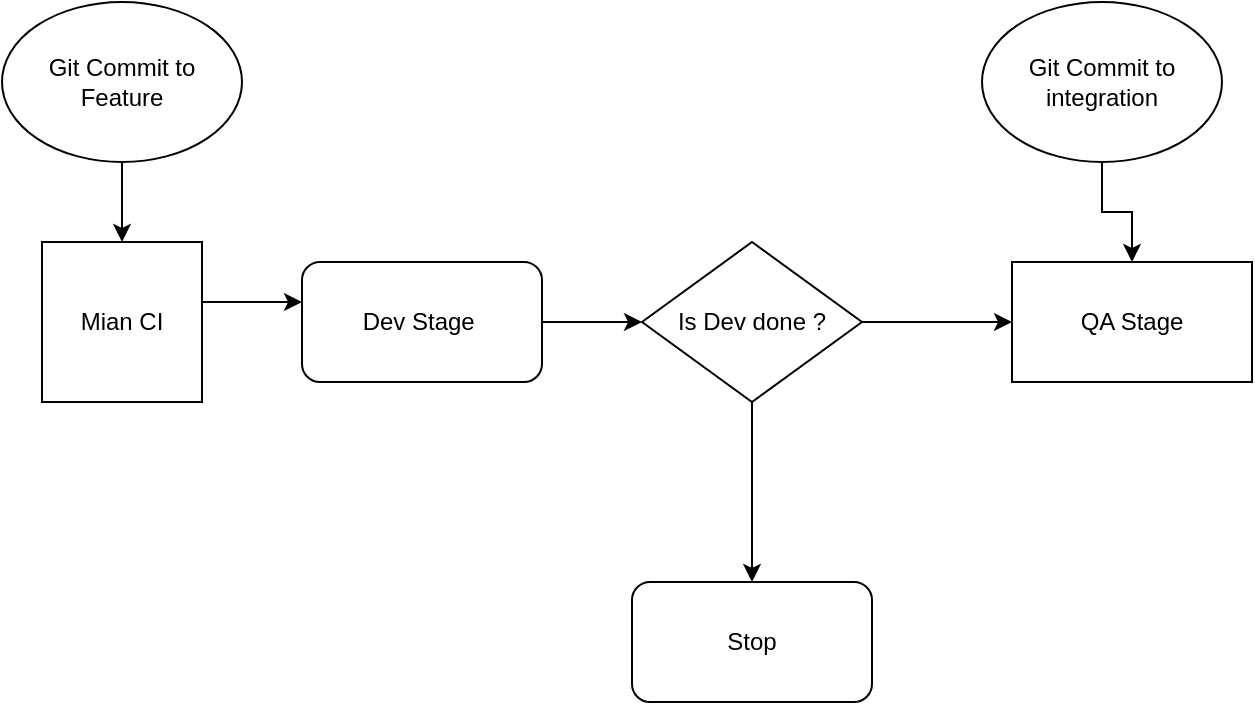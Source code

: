 <mxfile version="20.6.0" type="github">
  <diagram id="kgpKYQtTHZ0yAKxKKP6v" name="Page-1">
    <mxGraphModel dx="868" dy="1542" grid="1" gridSize="10" guides="1" tooltips="1" connect="1" arrows="1" fold="1" page="1" pageScale="1" pageWidth="850" pageHeight="1100" math="0" shadow="0">
      <root>
        <mxCell id="0" />
        <mxCell id="1" parent="0" />
        <mxCell id="hJ3lIVfGfD1SlWlnM7AU-1" value="Mian CI" style="whiteSpace=wrap;html=1;aspect=fixed;" vertex="1" parent="1">
          <mxGeometry x="190" y="100" width="80" height="80" as="geometry" />
        </mxCell>
        <mxCell id="hJ3lIVfGfD1SlWlnM7AU-14" value="" style="edgeStyle=orthogonalEdgeStyle;rounded=0;orthogonalLoop=1;jettySize=auto;html=1;" edge="1" parent="1" source="hJ3lIVfGfD1SlWlnM7AU-5" target="hJ3lIVfGfD1SlWlnM7AU-6">
          <mxGeometry relative="1" as="geometry" />
        </mxCell>
        <mxCell id="hJ3lIVfGfD1SlWlnM7AU-5" value="Dev Stage&amp;nbsp;" style="rounded=1;whiteSpace=wrap;html=1;" vertex="1" parent="1">
          <mxGeometry x="320" y="110" width="120" height="60" as="geometry" />
        </mxCell>
        <mxCell id="hJ3lIVfGfD1SlWlnM7AU-16" value="" style="edgeStyle=orthogonalEdgeStyle;rounded=0;orthogonalLoop=1;jettySize=auto;html=1;" edge="1" parent="1" source="hJ3lIVfGfD1SlWlnM7AU-6" target="hJ3lIVfGfD1SlWlnM7AU-15">
          <mxGeometry relative="1" as="geometry" />
        </mxCell>
        <mxCell id="hJ3lIVfGfD1SlWlnM7AU-18" value="" style="edgeStyle=orthogonalEdgeStyle;rounded=0;orthogonalLoop=1;jettySize=auto;html=1;" edge="1" parent="1" source="hJ3lIVfGfD1SlWlnM7AU-6" target="hJ3lIVfGfD1SlWlnM7AU-17">
          <mxGeometry relative="1" as="geometry" />
        </mxCell>
        <mxCell id="hJ3lIVfGfD1SlWlnM7AU-6" value="Is Dev done ?" style="rhombus;whiteSpace=wrap;html=1;" vertex="1" parent="1">
          <mxGeometry x="490" y="100" width="110" height="80" as="geometry" />
        </mxCell>
        <mxCell id="hJ3lIVfGfD1SlWlnM7AU-10" value="Git Commit to Feature&lt;br&gt;" style="ellipse;whiteSpace=wrap;html=1;" vertex="1" parent="1">
          <mxGeometry x="170" y="-20" width="120" height="80" as="geometry" />
        </mxCell>
        <mxCell id="hJ3lIVfGfD1SlWlnM7AU-11" value="" style="endArrow=classic;html=1;rounded=0;exitX=0.5;exitY=1;exitDx=0;exitDy=0;entryX=0.5;entryY=0;entryDx=0;entryDy=0;" edge="1" parent="1" source="hJ3lIVfGfD1SlWlnM7AU-10" target="hJ3lIVfGfD1SlWlnM7AU-1">
          <mxGeometry width="50" height="50" relative="1" as="geometry">
            <mxPoint x="230" y="40" as="sourcePoint" />
            <mxPoint x="250" y="110" as="targetPoint" />
          </mxGeometry>
        </mxCell>
        <mxCell id="hJ3lIVfGfD1SlWlnM7AU-12" value="" style="endArrow=classic;html=1;rounded=0;exitX=0.5;exitY=1;exitDx=0;exitDy=0;" edge="1" parent="1">
          <mxGeometry width="50" height="50" relative="1" as="geometry">
            <mxPoint x="270" y="130" as="sourcePoint" />
            <mxPoint x="320" y="130" as="targetPoint" />
          </mxGeometry>
        </mxCell>
        <mxCell id="hJ3lIVfGfD1SlWlnM7AU-15" value="Stop&lt;br&gt;" style="rounded=1;whiteSpace=wrap;html=1;" vertex="1" parent="1">
          <mxGeometry x="485" y="270" width="120" height="60" as="geometry" />
        </mxCell>
        <mxCell id="hJ3lIVfGfD1SlWlnM7AU-17" value="QA Stage" style="whiteSpace=wrap;html=1;" vertex="1" parent="1">
          <mxGeometry x="675" y="110" width="120" height="60" as="geometry" />
        </mxCell>
        <mxCell id="hJ3lIVfGfD1SlWlnM7AU-20" value="" style="edgeStyle=orthogonalEdgeStyle;rounded=0;orthogonalLoop=1;jettySize=auto;html=1;" edge="1" parent="1" source="hJ3lIVfGfD1SlWlnM7AU-19" target="hJ3lIVfGfD1SlWlnM7AU-17">
          <mxGeometry relative="1" as="geometry" />
        </mxCell>
        <mxCell id="hJ3lIVfGfD1SlWlnM7AU-19" value="Git Commit to integration" style="ellipse;whiteSpace=wrap;html=1;" vertex="1" parent="1">
          <mxGeometry x="660" y="-20" width="120" height="80" as="geometry" />
        </mxCell>
      </root>
    </mxGraphModel>
  </diagram>
</mxfile>
